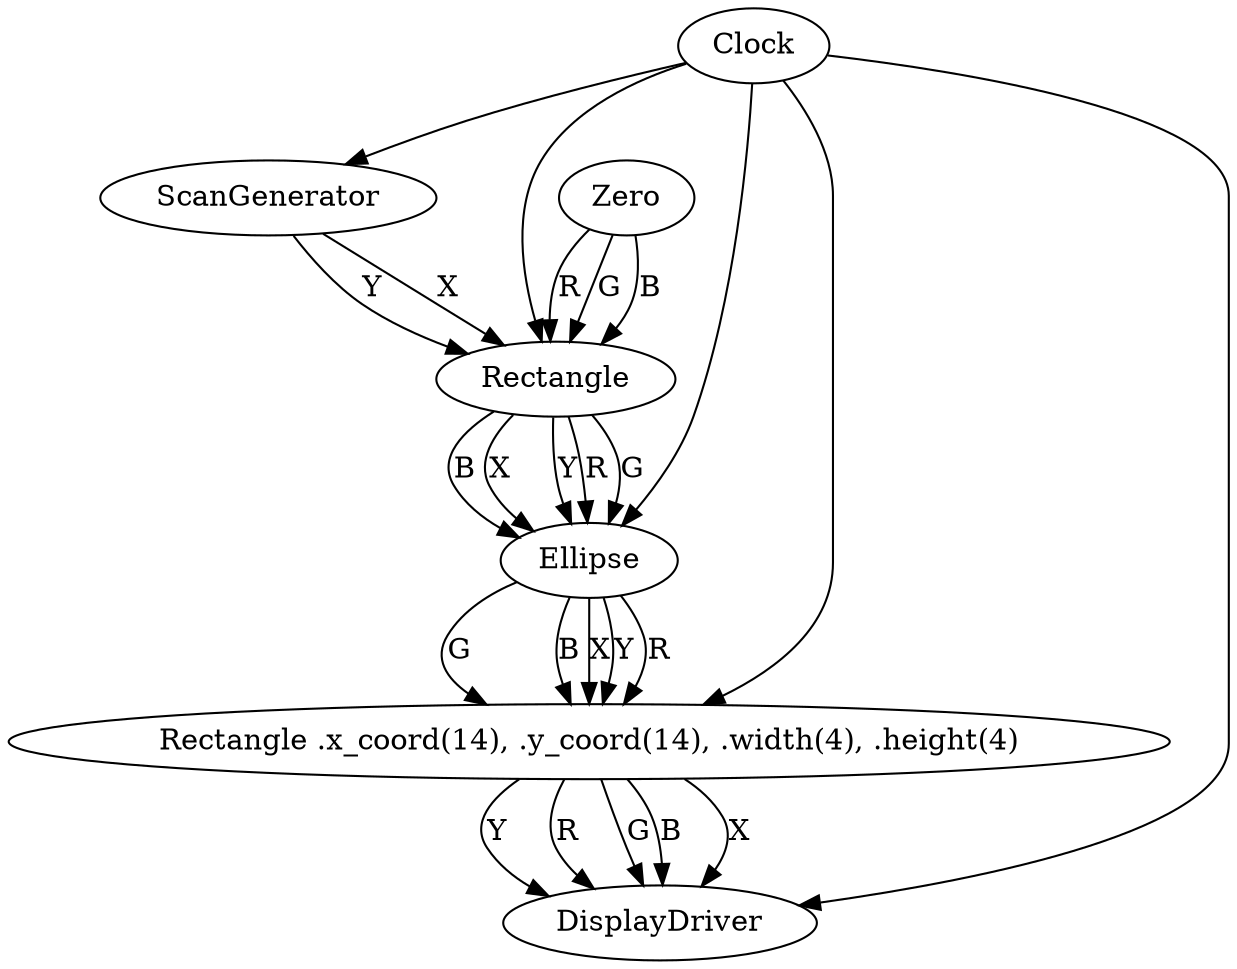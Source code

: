  digraph Circuit {
      ScanGenerator [label="ScanGenerator"];
      Shape0 [label="Rectangle"];
      Shape1 [label="Ellipse"];
      Shape2 [label="Rectangle .x_coord(14), .y_coord(14), .width(4), .height(4)"];
      DisplayDriver [label="DisplayDriver"];
 
      Clock -> ScanGenerator:Clock;
      Clock -> Shape0:Clock;
      Clock -> Shape1:Clock;
      Clock -> Shape2:Clock;
      Clock -> DisplayDriver:Clock;
 
      ScanGenerator:OutputX -> Shape0:InputX [label="X"];
      ScanGenerator:OutputY -> Shape0:InputY [label="Y"];
      Zero -> Shape0:InputR [label="R"];
      Zero -> Shape0:InputG [label="G"];
      Zero -> Shape0:InputB [label="B"];
 
      Shape0:OutputX -> Shape1:InputX [label="X"];
      Shape0:OutputY -> Shape1:InputY [label="Y"];
      Shape0:OutputR -> Shape1:InputR [label="R"];
      Shape0:OutputG -> Shape1:InputG [label="G"];
      Shape0:OutputB -> Shape1:InputB [label="B"];
 
      Shape1:OutputX -> Shape2:InputX [label="X"];
      Shape1:OutputY -> Shape2:InputY [label="Y"];
      Shape1:OutputR -> Shape2:InputR [label="R"];
      Shape1:OutputG -> Shape2:InputG [label="G"];
      Shape1:OutputB -> Shape2:InputB [label="B"];
 
      Shape2:OutputX -> DisplayDriver:InputX [label="X"];
      Shape2:OutputY -> DisplayDriver:InputY [label="Y"];
      Shape2:OutputR -> DisplayDriver:InputR [label="R"];
      Shape2:OutputG -> DisplayDriver:InputG [label="G"];
      Shape2:OutputB -> DisplayDriver:InputB [label="B"];
}
